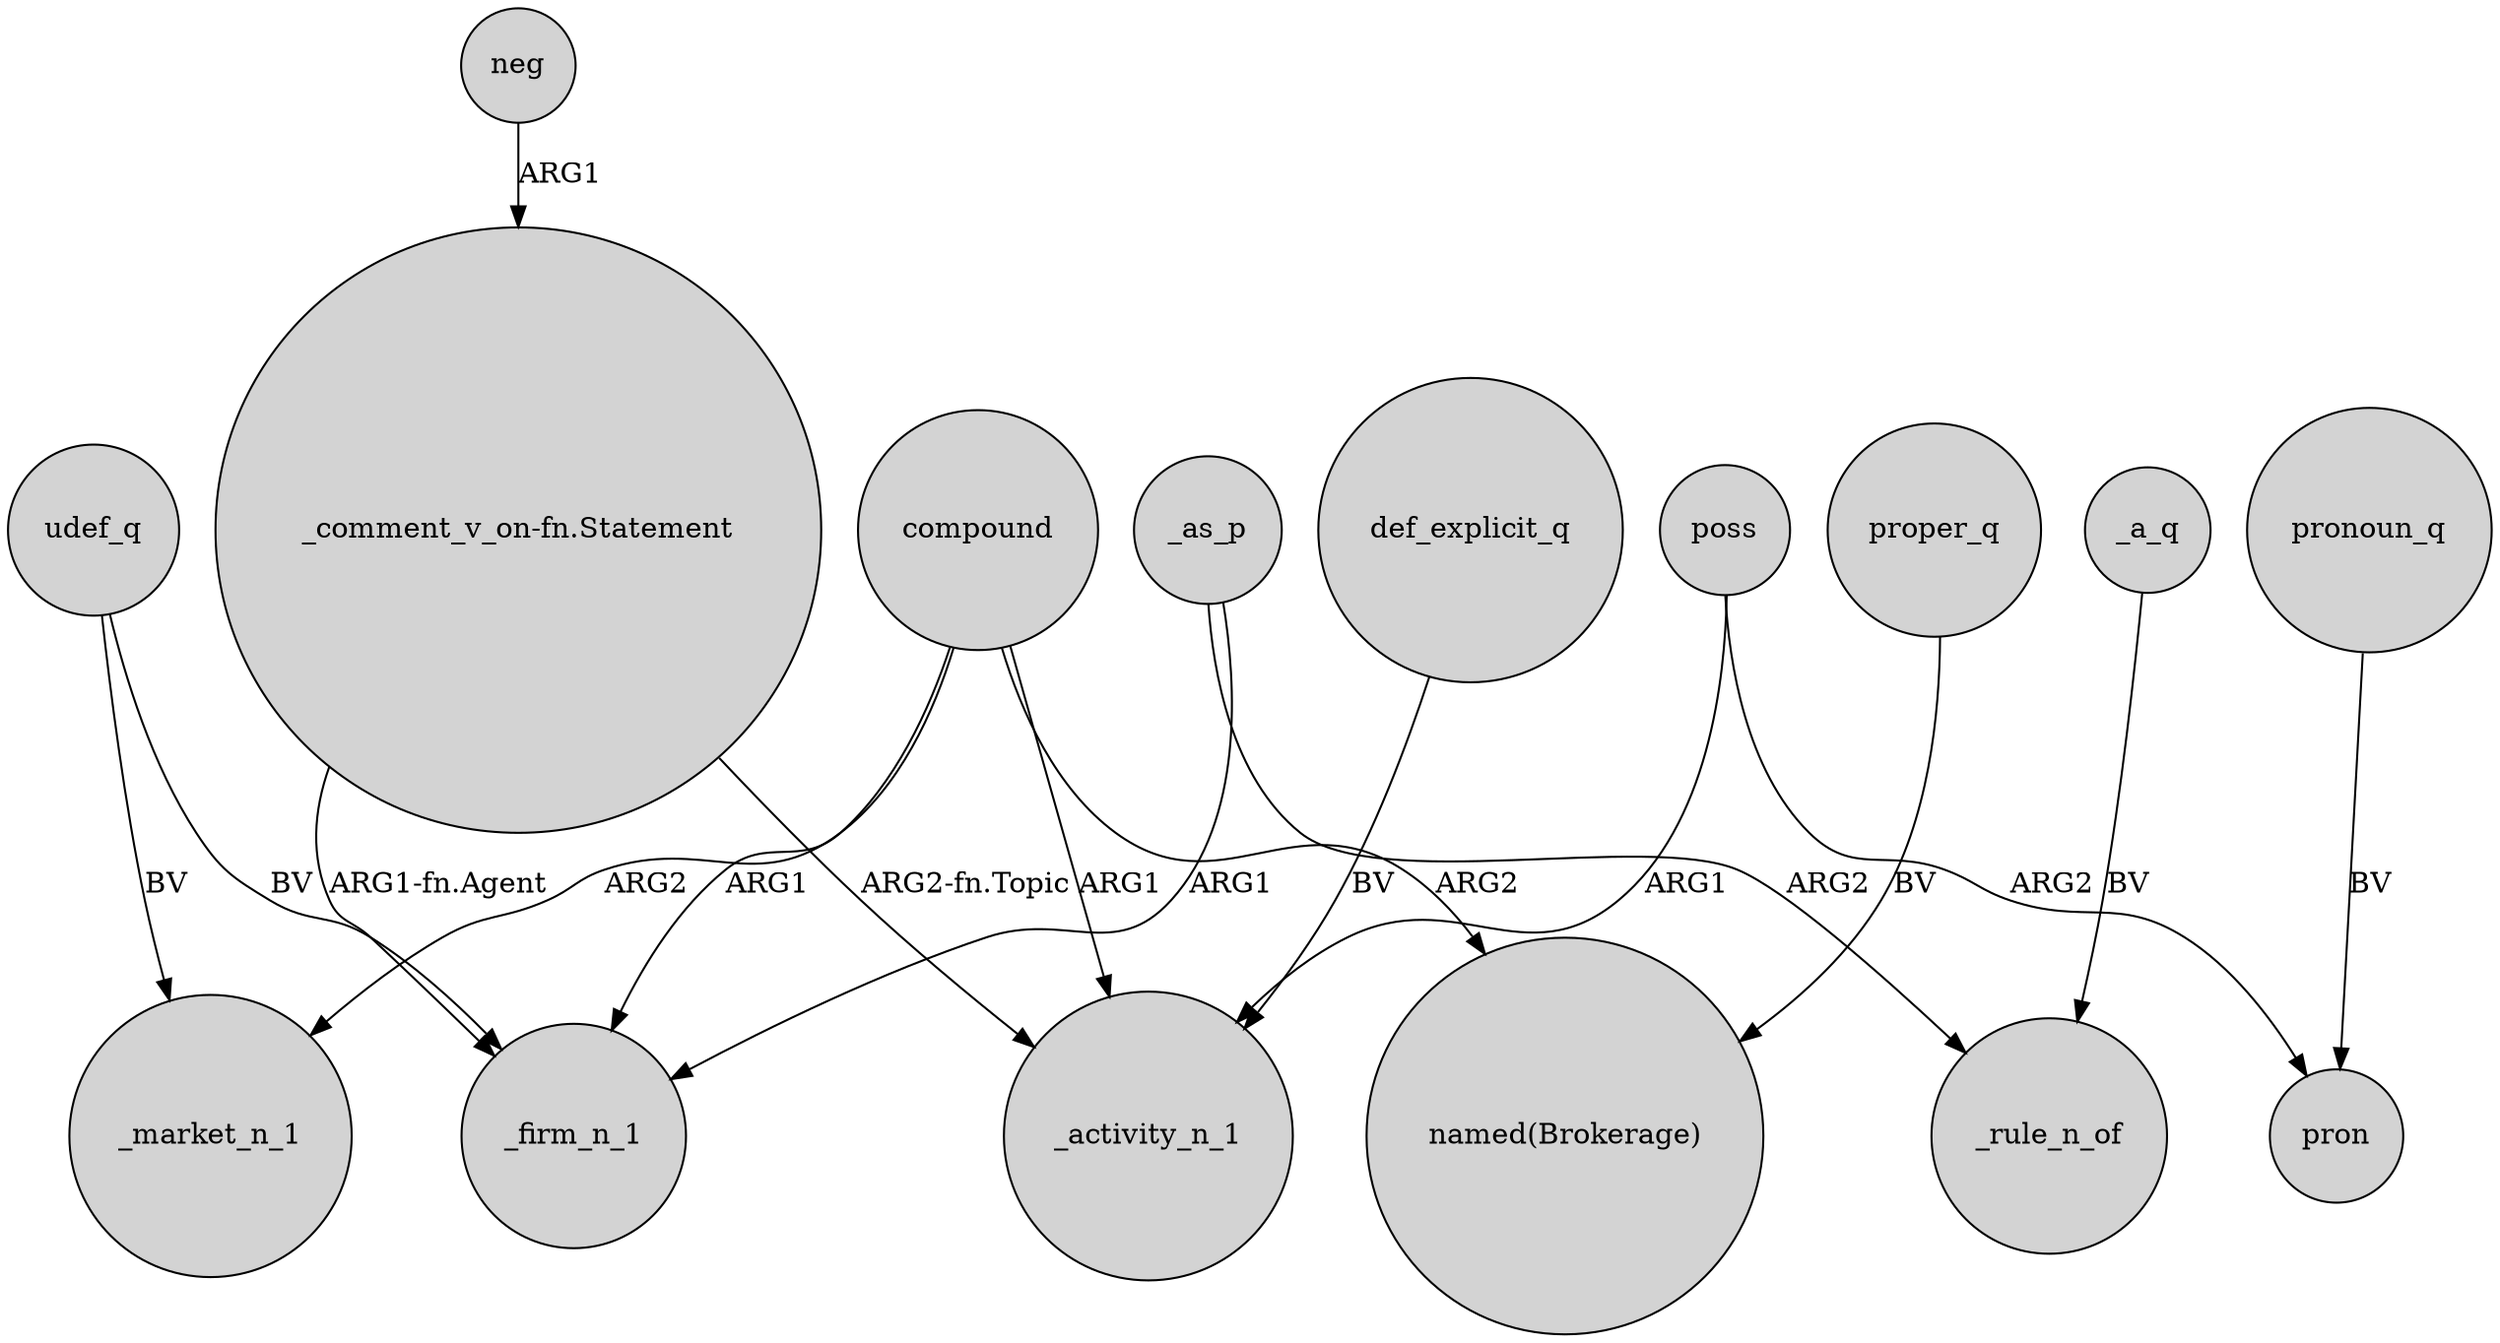 digraph {
	node [shape=circle style=filled]
	udef_q -> _firm_n_1 [label=BV]
	compound -> _market_n_1 [label=ARG2]
	poss -> _activity_n_1 [label=ARG1]
	def_explicit_q -> _activity_n_1 [label=BV]
	udef_q -> _market_n_1 [label=BV]
	proper_q -> "named(Brokerage)" [label=BV]
	"_comment_v_on-fn.Statement" -> _firm_n_1 [label="ARG1-fn.Agent"]
	_as_p -> _rule_n_of [label=ARG2]
	poss -> pron [label=ARG2]
	compound -> _activity_n_1 [label=ARG1]
	_as_p -> _firm_n_1 [label=ARG1]
	compound -> _firm_n_1 [label=ARG1]
	compound -> "named(Brokerage)" [label=ARG2]
	_a_q -> _rule_n_of [label=BV]
	"_comment_v_on-fn.Statement" -> _activity_n_1 [label="ARG2-fn.Topic"]
	neg -> "_comment_v_on-fn.Statement" [label=ARG1]
	pronoun_q -> pron [label=BV]
}
